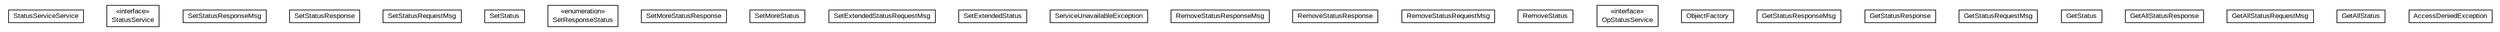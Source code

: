 #!/usr/local/bin/dot
#
# Class diagram 
# Generated by UMLGraph version R5_6-24-gf6e263 (http://www.umlgraph.org/)
#

digraph G {
	edge [fontname="arial",fontsize=10,labelfontname="arial",labelfontsize=10];
	node [fontname="arial",fontsize=10,shape=plaintext];
	nodesep=0.25;
	ranksep=0.5;
	// org.miloss.fgsms.services.interfaces.status.StatusServiceService
	c25552 [label=<<table title="org.miloss.fgsms.services.interfaces.status.StatusServiceService" border="0" cellborder="1" cellspacing="0" cellpadding="2" port="p" href="./StatusServiceService.html">
		<tr><td><table border="0" cellspacing="0" cellpadding="1">
<tr><td align="center" balign="center"> StatusServiceService </td></tr>
		</table></td></tr>
		</table>>, URL="./StatusServiceService.html", fontname="arial", fontcolor="black", fontsize=10.0];
	// org.miloss.fgsms.services.interfaces.status.StatusService
	c25553 [label=<<table title="org.miloss.fgsms.services.interfaces.status.StatusService" border="0" cellborder="1" cellspacing="0" cellpadding="2" port="p" href="./StatusService.html">
		<tr><td><table border="0" cellspacing="0" cellpadding="1">
<tr><td align="center" balign="center"> &#171;interface&#187; </td></tr>
<tr><td align="center" balign="center"> StatusService </td></tr>
		</table></td></tr>
		</table>>, URL="./StatusService.html", fontname="arial", fontcolor="black", fontsize=10.0];
	// org.miloss.fgsms.services.interfaces.status.SetStatusResponseMsg
	c25554 [label=<<table title="org.miloss.fgsms.services.interfaces.status.SetStatusResponseMsg" border="0" cellborder="1" cellspacing="0" cellpadding="2" port="p" href="./SetStatusResponseMsg.html">
		<tr><td><table border="0" cellspacing="0" cellpadding="1">
<tr><td align="center" balign="center"> SetStatusResponseMsg </td></tr>
		</table></td></tr>
		</table>>, URL="./SetStatusResponseMsg.html", fontname="arial", fontcolor="black", fontsize=10.0];
	// org.miloss.fgsms.services.interfaces.status.SetStatusResponse
	c25555 [label=<<table title="org.miloss.fgsms.services.interfaces.status.SetStatusResponse" border="0" cellborder="1" cellspacing="0" cellpadding="2" port="p" href="./SetStatusResponse.html">
		<tr><td><table border="0" cellspacing="0" cellpadding="1">
<tr><td align="center" balign="center"> SetStatusResponse </td></tr>
		</table></td></tr>
		</table>>, URL="./SetStatusResponse.html", fontname="arial", fontcolor="black", fontsize=10.0];
	// org.miloss.fgsms.services.interfaces.status.SetStatusRequestMsg
	c25556 [label=<<table title="org.miloss.fgsms.services.interfaces.status.SetStatusRequestMsg" border="0" cellborder="1" cellspacing="0" cellpadding="2" port="p" href="./SetStatusRequestMsg.html">
		<tr><td><table border="0" cellspacing="0" cellpadding="1">
<tr><td align="center" balign="center"> SetStatusRequestMsg </td></tr>
		</table></td></tr>
		</table>>, URL="./SetStatusRequestMsg.html", fontname="arial", fontcolor="black", fontsize=10.0];
	// org.miloss.fgsms.services.interfaces.status.SetStatus
	c25557 [label=<<table title="org.miloss.fgsms.services.interfaces.status.SetStatus" border="0" cellborder="1" cellspacing="0" cellpadding="2" port="p" href="./SetStatus.html">
		<tr><td><table border="0" cellspacing="0" cellpadding="1">
<tr><td align="center" balign="center"> SetStatus </td></tr>
		</table></td></tr>
		</table>>, URL="./SetStatus.html", fontname="arial", fontcolor="black", fontsize=10.0];
	// org.miloss.fgsms.services.interfaces.status.SetResponseStatus
	c25558 [label=<<table title="org.miloss.fgsms.services.interfaces.status.SetResponseStatus" border="0" cellborder="1" cellspacing="0" cellpadding="2" port="p" href="./SetResponseStatus.html">
		<tr><td><table border="0" cellspacing="0" cellpadding="1">
<tr><td align="center" balign="center"> &#171;enumeration&#187; </td></tr>
<tr><td align="center" balign="center"> SetResponseStatus </td></tr>
		</table></td></tr>
		</table>>, URL="./SetResponseStatus.html", fontname="arial", fontcolor="black", fontsize=10.0];
	// org.miloss.fgsms.services.interfaces.status.SetMoreStatusResponse
	c25559 [label=<<table title="org.miloss.fgsms.services.interfaces.status.SetMoreStatusResponse" border="0" cellborder="1" cellspacing="0" cellpadding="2" port="p" href="./SetMoreStatusResponse.html">
		<tr><td><table border="0" cellspacing="0" cellpadding="1">
<tr><td align="center" balign="center"> SetMoreStatusResponse </td></tr>
		</table></td></tr>
		</table>>, URL="./SetMoreStatusResponse.html", fontname="arial", fontcolor="black", fontsize=10.0];
	// org.miloss.fgsms.services.interfaces.status.SetMoreStatus
	c25560 [label=<<table title="org.miloss.fgsms.services.interfaces.status.SetMoreStatus" border="0" cellborder="1" cellspacing="0" cellpadding="2" port="p" href="./SetMoreStatus.html">
		<tr><td><table border="0" cellspacing="0" cellpadding="1">
<tr><td align="center" balign="center"> SetMoreStatus </td></tr>
		</table></td></tr>
		</table>>, URL="./SetMoreStatus.html", fontname="arial", fontcolor="black", fontsize=10.0];
	// org.miloss.fgsms.services.interfaces.status.SetExtendedStatusRequestMsg
	c25561 [label=<<table title="org.miloss.fgsms.services.interfaces.status.SetExtendedStatusRequestMsg" border="0" cellborder="1" cellspacing="0" cellpadding="2" port="p" href="./SetExtendedStatusRequestMsg.html">
		<tr><td><table border="0" cellspacing="0" cellpadding="1">
<tr><td align="center" balign="center"> SetExtendedStatusRequestMsg </td></tr>
		</table></td></tr>
		</table>>, URL="./SetExtendedStatusRequestMsg.html", fontname="arial", fontcolor="black", fontsize=10.0];
	// org.miloss.fgsms.services.interfaces.status.SetExtendedStatus
	c25562 [label=<<table title="org.miloss.fgsms.services.interfaces.status.SetExtendedStatus" border="0" cellborder="1" cellspacing="0" cellpadding="2" port="p" href="./SetExtendedStatus.html">
		<tr><td><table border="0" cellspacing="0" cellpadding="1">
<tr><td align="center" balign="center"> SetExtendedStatus </td></tr>
		</table></td></tr>
		</table>>, URL="./SetExtendedStatus.html", fontname="arial", fontcolor="black", fontsize=10.0];
	// org.miloss.fgsms.services.interfaces.status.ServiceUnavailableException
	c25563 [label=<<table title="org.miloss.fgsms.services.interfaces.status.ServiceUnavailableException" border="0" cellborder="1" cellspacing="0" cellpadding="2" port="p" href="./ServiceUnavailableException.html">
		<tr><td><table border="0" cellspacing="0" cellpadding="1">
<tr><td align="center" balign="center"> ServiceUnavailableException </td></tr>
		</table></td></tr>
		</table>>, URL="./ServiceUnavailableException.html", fontname="arial", fontcolor="black", fontsize=10.0];
	// org.miloss.fgsms.services.interfaces.status.RemoveStatusResponseMsg
	c25564 [label=<<table title="org.miloss.fgsms.services.interfaces.status.RemoveStatusResponseMsg" border="0" cellborder="1" cellspacing="0" cellpadding="2" port="p" href="./RemoveStatusResponseMsg.html">
		<tr><td><table border="0" cellspacing="0" cellpadding="1">
<tr><td align="center" balign="center"> RemoveStatusResponseMsg </td></tr>
		</table></td></tr>
		</table>>, URL="./RemoveStatusResponseMsg.html", fontname="arial", fontcolor="black", fontsize=10.0];
	// org.miloss.fgsms.services.interfaces.status.RemoveStatusResponse
	c25565 [label=<<table title="org.miloss.fgsms.services.interfaces.status.RemoveStatusResponse" border="0" cellborder="1" cellspacing="0" cellpadding="2" port="p" href="./RemoveStatusResponse.html">
		<tr><td><table border="0" cellspacing="0" cellpadding="1">
<tr><td align="center" balign="center"> RemoveStatusResponse </td></tr>
		</table></td></tr>
		</table>>, URL="./RemoveStatusResponse.html", fontname="arial", fontcolor="black", fontsize=10.0];
	// org.miloss.fgsms.services.interfaces.status.RemoveStatusRequestMsg
	c25566 [label=<<table title="org.miloss.fgsms.services.interfaces.status.RemoveStatusRequestMsg" border="0" cellborder="1" cellspacing="0" cellpadding="2" port="p" href="./RemoveStatusRequestMsg.html">
		<tr><td><table border="0" cellspacing="0" cellpadding="1">
<tr><td align="center" balign="center"> RemoveStatusRequestMsg </td></tr>
		</table></td></tr>
		</table>>, URL="./RemoveStatusRequestMsg.html", fontname="arial", fontcolor="black", fontsize=10.0];
	// org.miloss.fgsms.services.interfaces.status.RemoveStatus
	c25567 [label=<<table title="org.miloss.fgsms.services.interfaces.status.RemoveStatus" border="0" cellborder="1" cellspacing="0" cellpadding="2" port="p" href="./RemoveStatus.html">
		<tr><td><table border="0" cellspacing="0" cellpadding="1">
<tr><td align="center" balign="center"> RemoveStatus </td></tr>
		</table></td></tr>
		</table>>, URL="./RemoveStatus.html", fontname="arial", fontcolor="black", fontsize=10.0];
	// org.miloss.fgsms.services.interfaces.status.OpStatusService
	c25568 [label=<<table title="org.miloss.fgsms.services.interfaces.status.OpStatusService" border="0" cellborder="1" cellspacing="0" cellpadding="2" port="p" href="./OpStatusService.html">
		<tr><td><table border="0" cellspacing="0" cellpadding="1">
<tr><td align="center" balign="center"> &#171;interface&#187; </td></tr>
<tr><td align="center" balign="center"> OpStatusService </td></tr>
		</table></td></tr>
		</table>>, URL="./OpStatusService.html", fontname="arial", fontcolor="black", fontsize=10.0];
	// org.miloss.fgsms.services.interfaces.status.ObjectFactory
	c25569 [label=<<table title="org.miloss.fgsms.services.interfaces.status.ObjectFactory" border="0" cellborder="1" cellspacing="0" cellpadding="2" port="p" href="./ObjectFactory.html">
		<tr><td><table border="0" cellspacing="0" cellpadding="1">
<tr><td align="center" balign="center"> ObjectFactory </td></tr>
		</table></td></tr>
		</table>>, URL="./ObjectFactory.html", fontname="arial", fontcolor="black", fontsize=10.0];
	// org.miloss.fgsms.services.interfaces.status.GetStatusResponseMsg
	c25570 [label=<<table title="org.miloss.fgsms.services.interfaces.status.GetStatusResponseMsg" border="0" cellborder="1" cellspacing="0" cellpadding="2" port="p" href="./GetStatusResponseMsg.html">
		<tr><td><table border="0" cellspacing="0" cellpadding="1">
<tr><td align="center" balign="center"> GetStatusResponseMsg </td></tr>
		</table></td></tr>
		</table>>, URL="./GetStatusResponseMsg.html", fontname="arial", fontcolor="black", fontsize=10.0];
	// org.miloss.fgsms.services.interfaces.status.GetStatusResponse
	c25571 [label=<<table title="org.miloss.fgsms.services.interfaces.status.GetStatusResponse" border="0" cellborder="1" cellspacing="0" cellpadding="2" port="p" href="./GetStatusResponse.html">
		<tr><td><table border="0" cellspacing="0" cellpadding="1">
<tr><td align="center" balign="center"> GetStatusResponse </td></tr>
		</table></td></tr>
		</table>>, URL="./GetStatusResponse.html", fontname="arial", fontcolor="black", fontsize=10.0];
	// org.miloss.fgsms.services.interfaces.status.GetStatusRequestMsg
	c25572 [label=<<table title="org.miloss.fgsms.services.interfaces.status.GetStatusRequestMsg" border="0" cellborder="1" cellspacing="0" cellpadding="2" port="p" href="./GetStatusRequestMsg.html">
		<tr><td><table border="0" cellspacing="0" cellpadding="1">
<tr><td align="center" balign="center"> GetStatusRequestMsg </td></tr>
		</table></td></tr>
		</table>>, URL="./GetStatusRequestMsg.html", fontname="arial", fontcolor="black", fontsize=10.0];
	// org.miloss.fgsms.services.interfaces.status.GetStatus
	c25573 [label=<<table title="org.miloss.fgsms.services.interfaces.status.GetStatus" border="0" cellborder="1" cellspacing="0" cellpadding="2" port="p" href="./GetStatus.html">
		<tr><td><table border="0" cellspacing="0" cellpadding="1">
<tr><td align="center" balign="center"> GetStatus </td></tr>
		</table></td></tr>
		</table>>, URL="./GetStatus.html", fontname="arial", fontcolor="black", fontsize=10.0];
	// org.miloss.fgsms.services.interfaces.status.GetAllStatusResponse
	c25574 [label=<<table title="org.miloss.fgsms.services.interfaces.status.GetAllStatusResponse" border="0" cellborder="1" cellspacing="0" cellpadding="2" port="p" href="./GetAllStatusResponse.html">
		<tr><td><table border="0" cellspacing="0" cellpadding="1">
<tr><td align="center" balign="center"> GetAllStatusResponse </td></tr>
		</table></td></tr>
		</table>>, URL="./GetAllStatusResponse.html", fontname="arial", fontcolor="black", fontsize=10.0];
	// org.miloss.fgsms.services.interfaces.status.GetAllStatusRequestMsg
	c25575 [label=<<table title="org.miloss.fgsms.services.interfaces.status.GetAllStatusRequestMsg" border="0" cellborder="1" cellspacing="0" cellpadding="2" port="p" href="./GetAllStatusRequestMsg.html">
		<tr><td><table border="0" cellspacing="0" cellpadding="1">
<tr><td align="center" balign="center"> GetAllStatusRequestMsg </td></tr>
		</table></td></tr>
		</table>>, URL="./GetAllStatusRequestMsg.html", fontname="arial", fontcolor="black", fontsize=10.0];
	// org.miloss.fgsms.services.interfaces.status.GetAllStatus
	c25576 [label=<<table title="org.miloss.fgsms.services.interfaces.status.GetAllStatus" border="0" cellborder="1" cellspacing="0" cellpadding="2" port="p" href="./GetAllStatus.html">
		<tr><td><table border="0" cellspacing="0" cellpadding="1">
<tr><td align="center" balign="center"> GetAllStatus </td></tr>
		</table></td></tr>
		</table>>, URL="./GetAllStatus.html", fontname="arial", fontcolor="black", fontsize=10.0];
	// org.miloss.fgsms.services.interfaces.status.AccessDeniedException
	c25577 [label=<<table title="org.miloss.fgsms.services.interfaces.status.AccessDeniedException" border="0" cellborder="1" cellspacing="0" cellpadding="2" port="p" href="./AccessDeniedException.html">
		<tr><td><table border="0" cellspacing="0" cellpadding="1">
<tr><td align="center" balign="center"> AccessDeniedException </td></tr>
		</table></td></tr>
		</table>>, URL="./AccessDeniedException.html", fontname="arial", fontcolor="black", fontsize=10.0];
}

